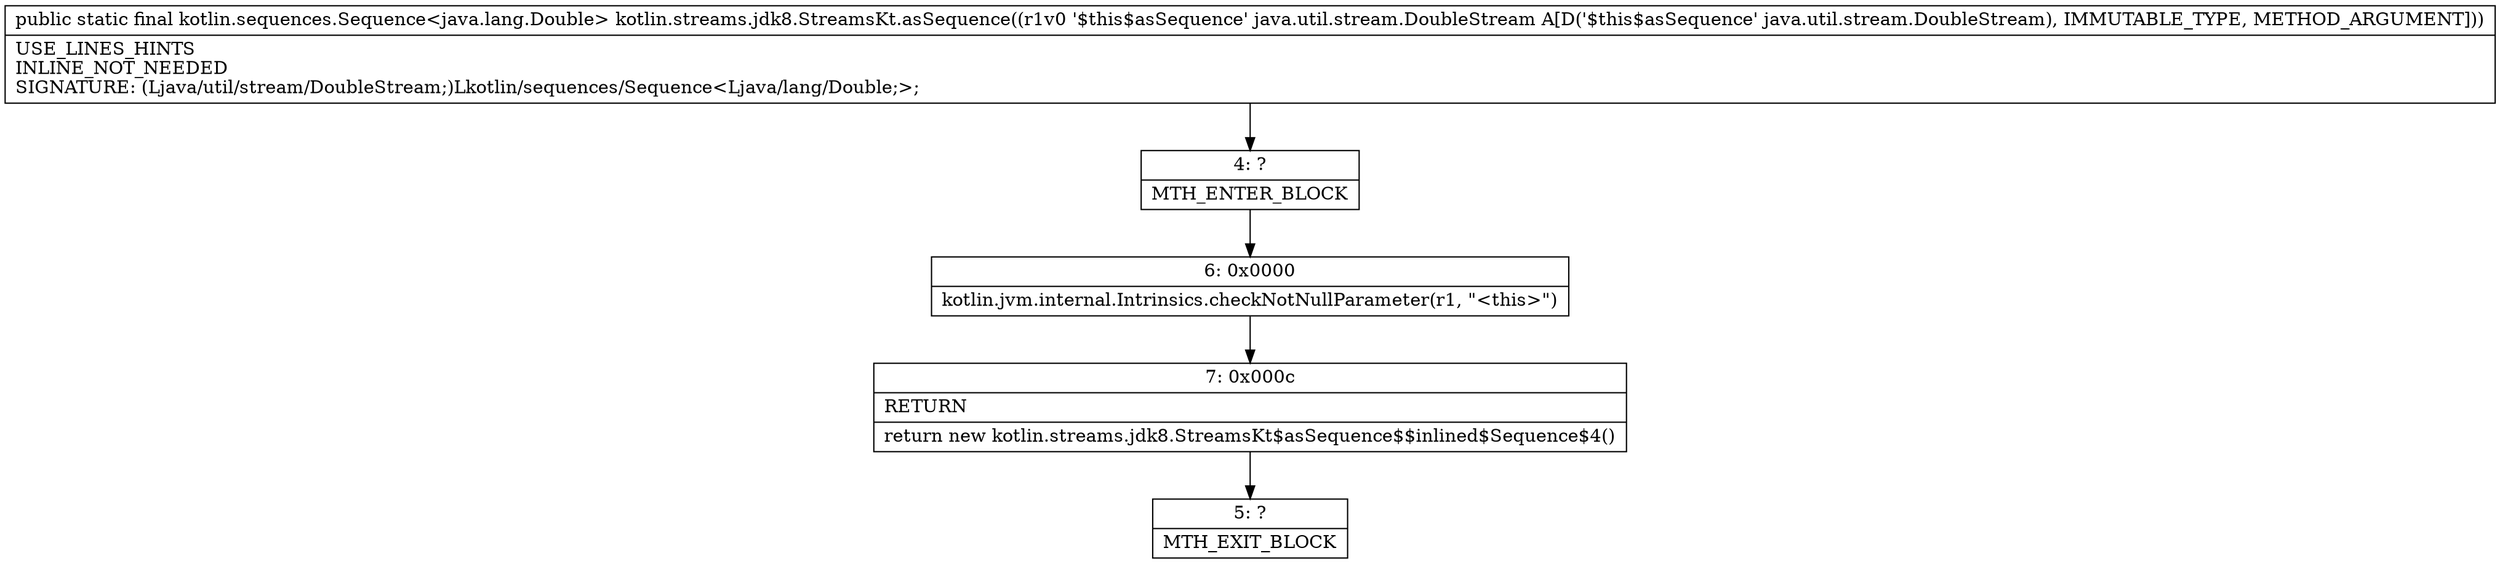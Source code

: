 digraph "CFG forkotlin.streams.jdk8.StreamsKt.asSequence(Ljava\/util\/stream\/DoubleStream;)Lkotlin\/sequences\/Sequence;" {
Node_4 [shape=record,label="{4\:\ ?|MTH_ENTER_BLOCK\l}"];
Node_6 [shape=record,label="{6\:\ 0x0000|kotlin.jvm.internal.Intrinsics.checkNotNullParameter(r1, \"\<this\>\")\l}"];
Node_7 [shape=record,label="{7\:\ 0x000c|RETURN\l|return new kotlin.streams.jdk8.StreamsKt$asSequence$$inlined$Sequence$4()\l}"];
Node_5 [shape=record,label="{5\:\ ?|MTH_EXIT_BLOCK\l}"];
MethodNode[shape=record,label="{public static final kotlin.sequences.Sequence\<java.lang.Double\> kotlin.streams.jdk8.StreamsKt.asSequence((r1v0 '$this$asSequence' java.util.stream.DoubleStream A[D('$this$asSequence' java.util.stream.DoubleStream), IMMUTABLE_TYPE, METHOD_ARGUMENT]))  | USE_LINES_HINTS\lINLINE_NOT_NEEDED\lSIGNATURE: (Ljava\/util\/stream\/DoubleStream;)Lkotlin\/sequences\/Sequence\<Ljava\/lang\/Double;\>;\l}"];
MethodNode -> Node_4;Node_4 -> Node_6;
Node_6 -> Node_7;
Node_7 -> Node_5;
}


